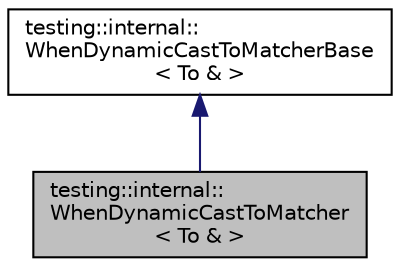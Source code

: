 digraph "testing::internal::WhenDynamicCastToMatcher&lt; To &amp; &gt;"
{
  edge [fontname="Helvetica",fontsize="10",labelfontname="Helvetica",labelfontsize="10"];
  node [fontname="Helvetica",fontsize="10",shape=record];
  Node1 [label="testing::internal::\lWhenDynamicCastToMatcher\l\< To & \>",height=0.2,width=0.4,color="black", fillcolor="grey75", style="filled", fontcolor="black"];
  Node2 -> Node1 [dir="back",color="midnightblue",fontsize="10",style="solid",fontname="Helvetica"];
  Node2 [label="testing::internal::\lWhenDynamicCastToMatcherBase\l\< To & \>",height=0.2,width=0.4,color="black", fillcolor="white", style="filled",URL="$classtesting_1_1internal_1_1_when_dynamic_cast_to_matcher_base.html"];
}
